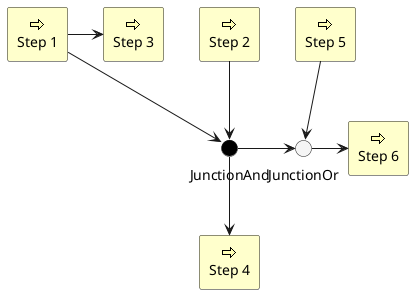 @startuml
!define Junction_Or circle #whitesmoke
!define Junction_And circle #black

Junction_And JunctionAnd
Junction_Or JunctionOr

archimate #Business "Step 1" as Step1 <<business-process>>
archimate #Business "Step 2" as Step2 <<business-process>>
archimate #Business "Step 3" as Step3 <<business-process>>
archimate #Business "Step 4" as Step4 <<business-process>>
archimate #Business "Step 5" as Step5 <<business-process>>
archimate #Business "Step 6" as Step6 <<business-process>>

Step1 -> Step3
Step1 --> JunctionAnd
Step2 --> JunctionAnd
JunctionAnd --> Step4
JunctionAnd -> JunctionOr
Step5 --> JunctionOr
JunctionOr -> Step6

@enduml
